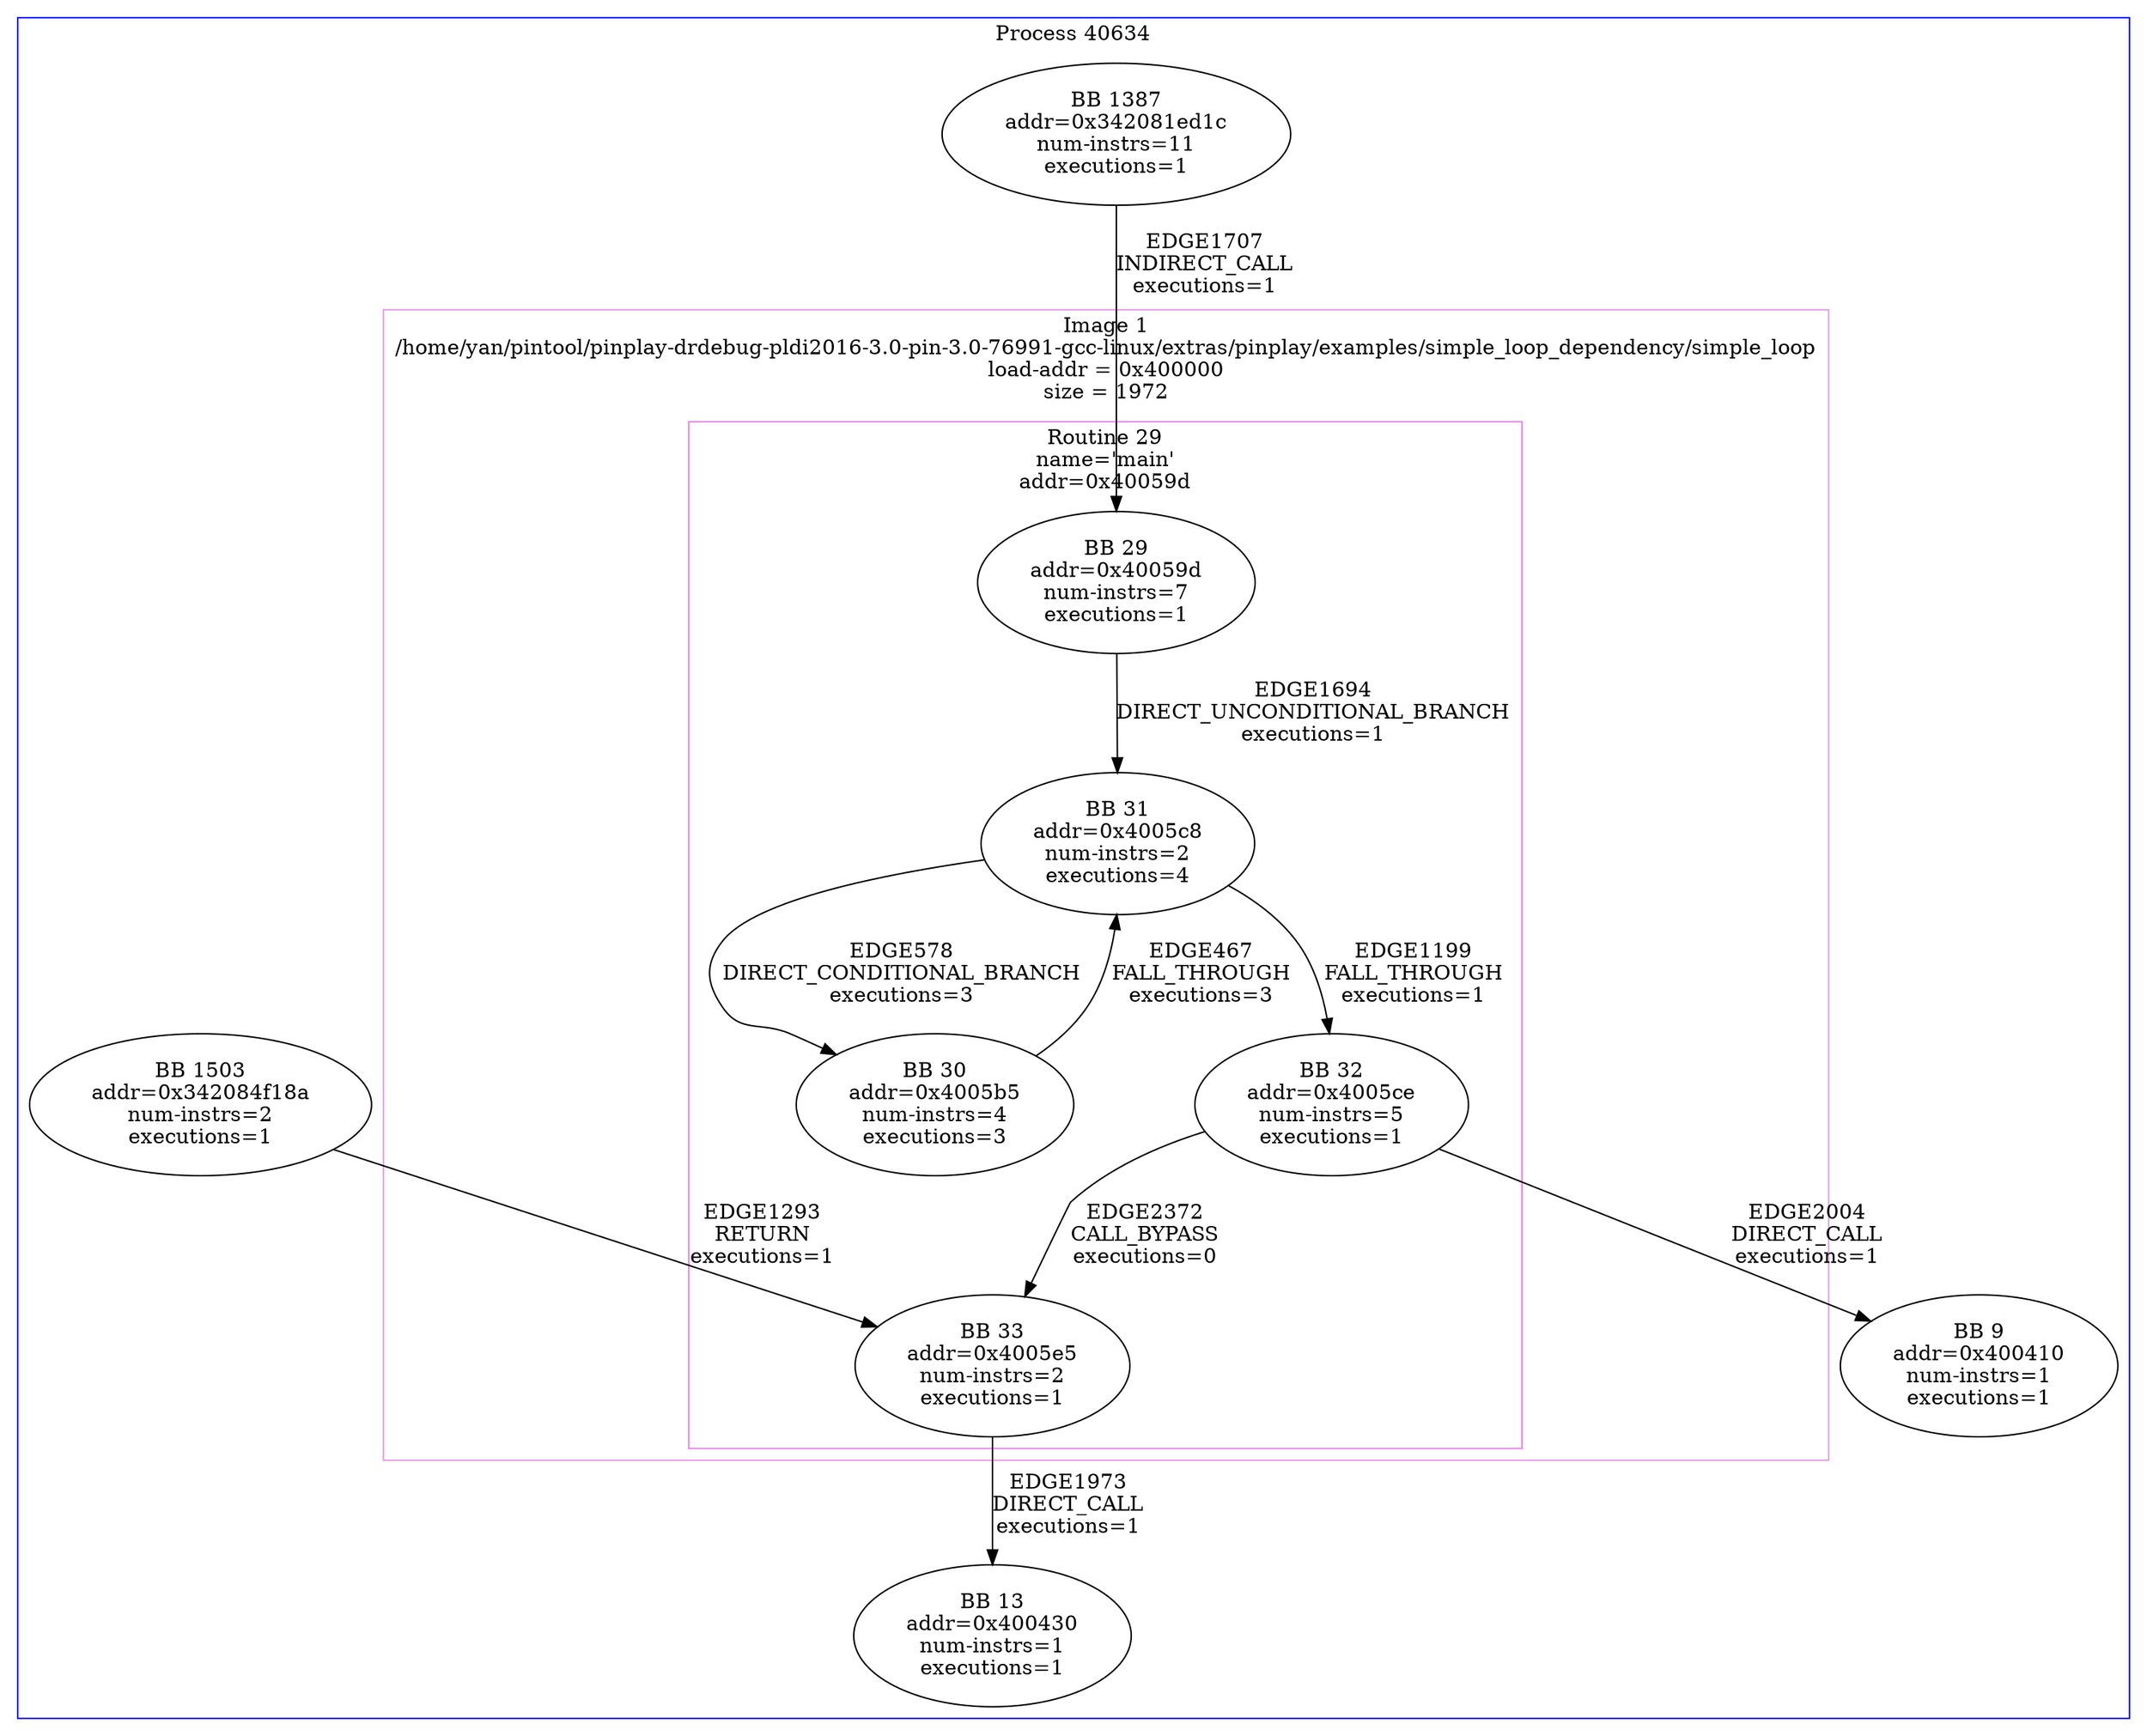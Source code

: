 # This file is in the DOT graph-visualization language.
# See http://www.graphviz.org for a list of programs to render the graph.
digraph dcfg {
 subgraph cluster_pid40634 {
  color=blue;
  label="Process 40634";
  subgraph cluster_image1 {
   color=plum;
   label="Image 1\n/home/yan/pintool/pinplay-drdebug-pldi2016-3.0-pin-3.0-76991-gcc-linux/extras/pinplay/examples/simple_loop_dependency/simple_loop\nload-addr = 0x400000\nsize = 1972";
  subgraph cluster_routine29 {
   color=violet;
   label="Routine 29\nname='main'\naddr=0x40059d";
   node33 [label="BB 33\naddr=0x4005e5\nnum-instrs=2\nexecutions=1"];
   node29 [label="BB 29\naddr=0x40059d\nnum-instrs=7\nexecutions=1"];
   node30 [label="BB 30\naddr=0x4005b5\nnum-instrs=4\nexecutions=3"];
   node31 [label="BB 31\naddr=0x4005c8\nnum-instrs=2\nexecutions=4"];
   node32 [label="BB 32\naddr=0x4005ce\nnum-instrs=5\nexecutions=1"];
  }
  } /* image1 */
  subgraph cluster_image2 {
   color=plum;
   label="Image 2\n/lib64/ld-linux-x86-64.so.2\nload-addr = 0x3420000000\nsize = 129552";
  } /* image2 */
  subgraph cluster_image3 {
   color=plum;
   label="Image 3\n/lib64/libc.so.6\nload-addr = 0x3420800000\nsize = 3750152";
  } /* image3 */

# Edges
node1387 -> node29 [label="EDGE1707\nINDIRECT_CALL\nexecutions=1"];
   node1387 [label="BB 1387\naddr=0x342081ed1c\nnum-instrs=11\nexecutions=1"];
node29 -> node31 [label="EDGE1694\nDIRECT_UNCONDITIONAL_BRANCH\nexecutions=1"];
node30 -> node31 [label="EDGE467\nFALL_THROUGH\nexecutions=3"];
node31 -> node32 [label="EDGE1199\nFALL_THROUGH\nexecutions=1"];
node31 -> node30 [label="EDGE578\nDIRECT_CONDITIONAL_BRANCH\nexecutions=3"];
node1503 -> node33 [label="EDGE1293\nRETURN\nexecutions=1"];
   node1503 [label="BB 1503\naddr=0x342084f18a\nnum-instrs=2\nexecutions=1"];
node32 -> node9 [label="EDGE2004\nDIRECT_CALL\nexecutions=1"];
   node9 [label="BB 9\naddr=0x400410\nnum-instrs=1\nexecutions=1"];
node32 -> node33 [label="EDGE2372\nCALL_BYPASS\nexecutions=0"];
node33 -> node13 [label="EDGE1973\nDIRECT_CALL\nexecutions=1"];
   node13 [label="BB 13\naddr=0x400430\nnum-instrs=1\nexecutions=1"];
 } /* pid40634 */
}
